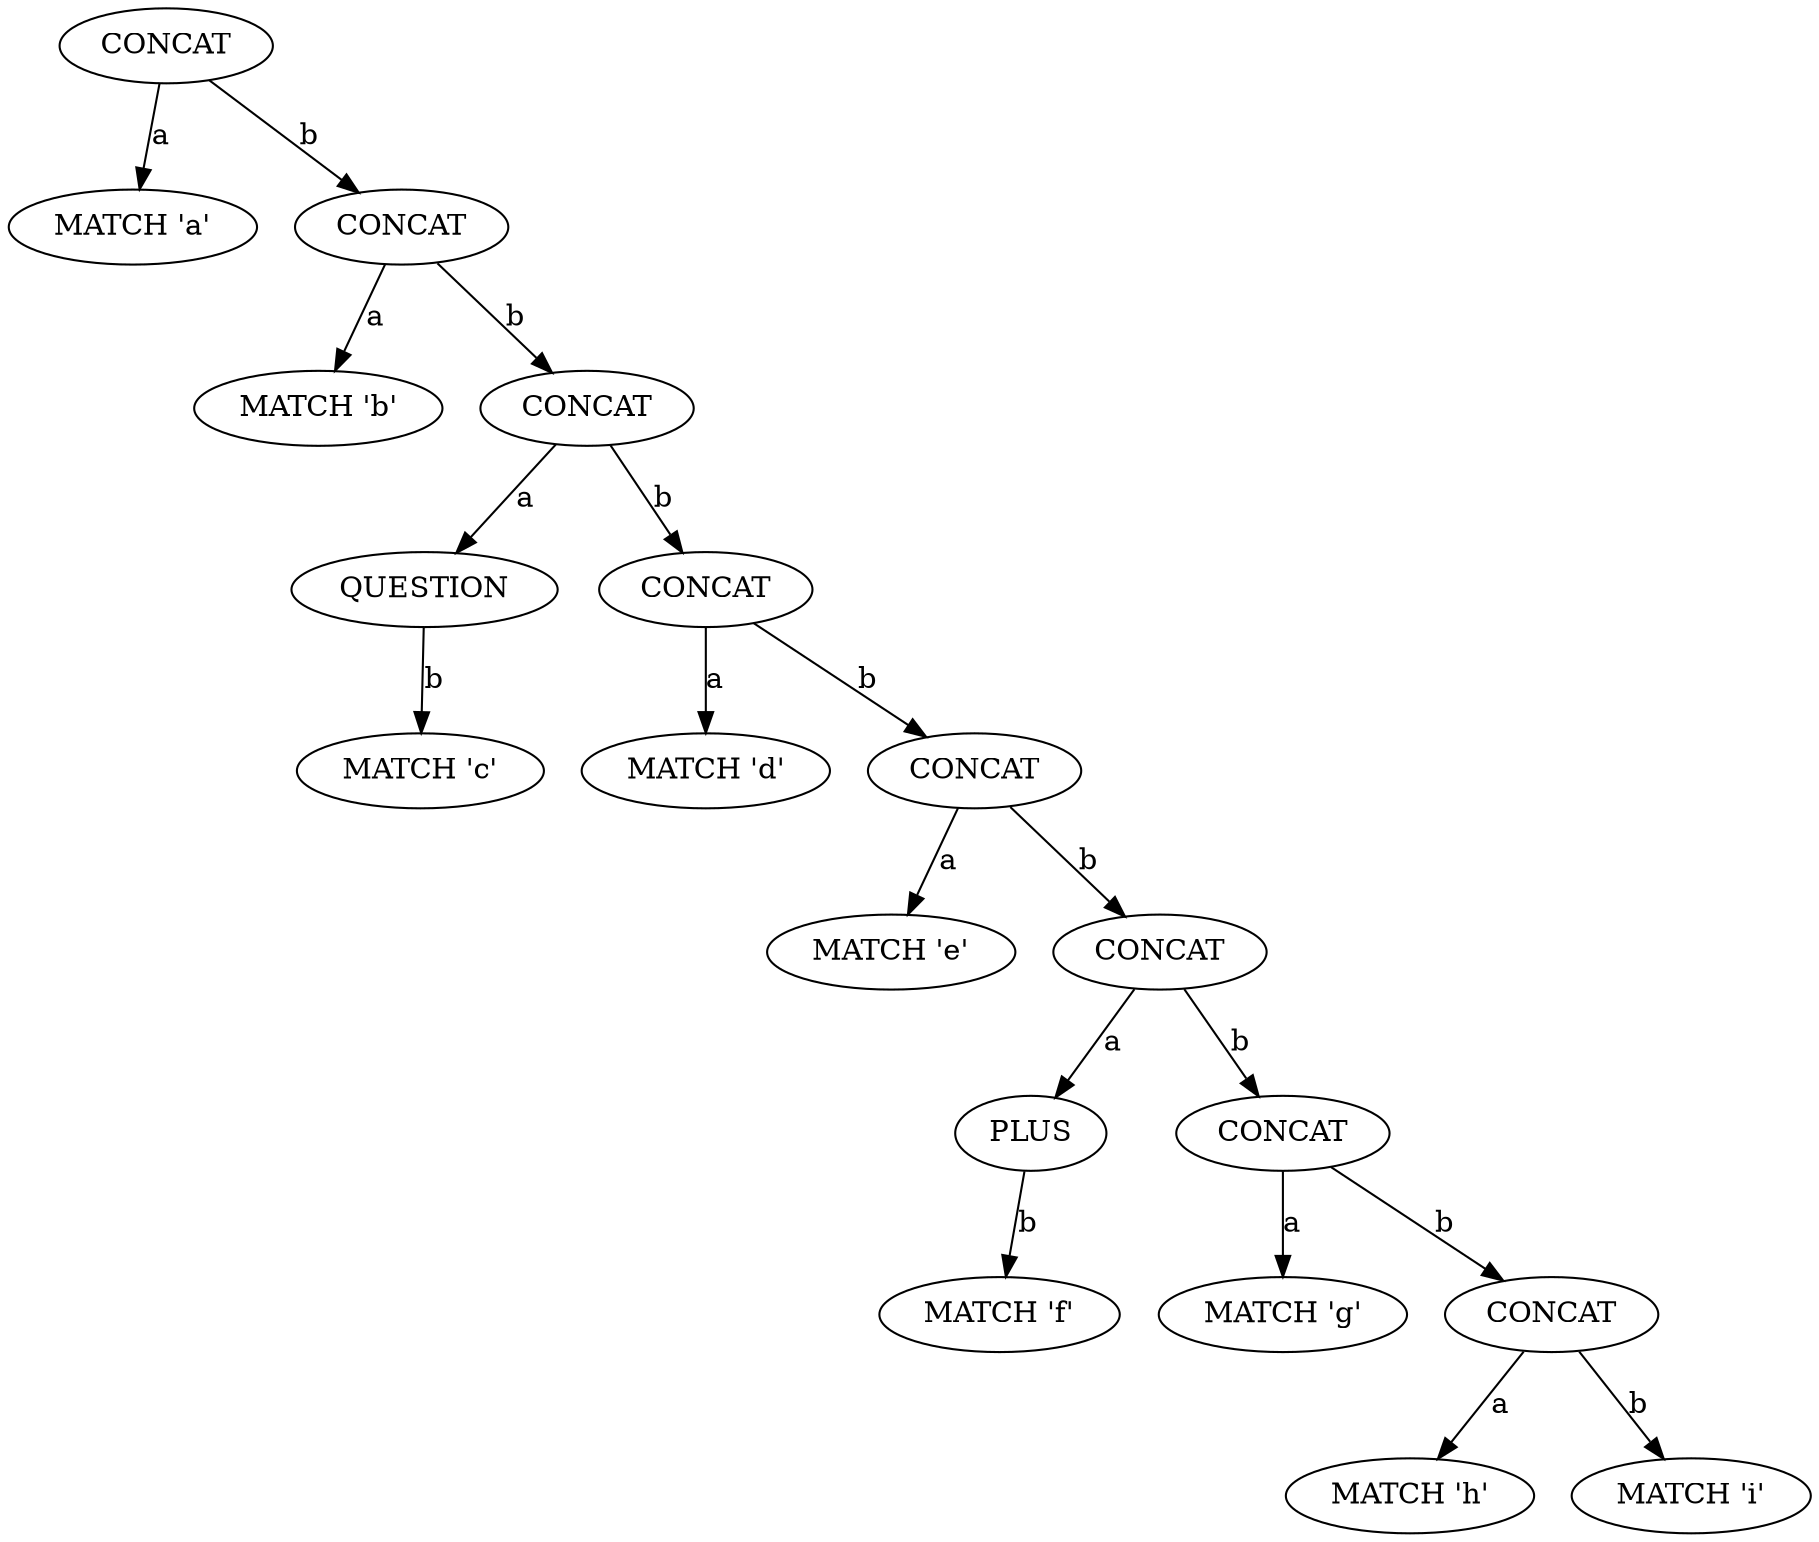 digraph tree {
    n0xb59d8c245320 [label="CONCAT"];
    n0xb59d8c245320 -> n0xb59d8c2452c0 [label="a"];
    n0xb59d8c2452c0 [label="MATCH 'a'"];
    n0xb59d8c245320 -> n0xb59d8c245380 [label="b"];
    n0xb59d8c245380 [label="CONCAT"];
    n0xb59d8c245380 -> n0xb59d8c2452f0 [label="a"];
    n0xb59d8c2452f0 [label="MATCH 'b'"];
    n0xb59d8c245380 -> n0xb59d8c245410 [label="b"];
    n0xb59d8c245410 [label="CONCAT"];
    n0xb59d8c245410 -> n0xb59d8c2453b0 [label="a"];
    n0xb59d8c2453b0 [label="QUESTION"];
    n0xb59d8c2453b0 -> n0xb59d8c245350 [label="b"];
    n0xb59d8c245350 [label="MATCH 'c'"];
    n0xb59d8c245410 -> n0xb59d8c245470 [label="b"];
    n0xb59d8c245470 [label="CONCAT"];
    n0xb59d8c245470 -> n0xb59d8c2453e0 [label="a"];
    n0xb59d8c2453e0 [label="MATCH 'd'"];
    n0xb59d8c245470 -> n0xb59d8c2454d0 [label="b"];
    n0xb59d8c2454d0 [label="CONCAT"];
    n0xb59d8c2454d0 -> n0xb59d8c245440 [label="a"];
    n0xb59d8c245440 [label="MATCH 'e'"];
    n0xb59d8c2454d0 -> n0xb59d8c245560 [label="b"];
    n0xb59d8c245560 [label="CONCAT"];
    n0xb59d8c245560 -> n0xb59d8c245500 [label="a"];
    n0xb59d8c245500 [label="PLUS"];
    n0xb59d8c245500 -> n0xb59d8c2454a0 [label="b"];
    n0xb59d8c2454a0 [label="MATCH 'f'"];
    n0xb59d8c245560 -> n0xb59d8c2455c0 [label="b"];
    n0xb59d8c2455c0 [label="CONCAT"];
    n0xb59d8c2455c0 -> n0xb59d8c245530 [label="a"];
    n0xb59d8c245530 [label="MATCH 'g'"];
    n0xb59d8c2455c0 -> n0xb59d8c245620 [label="b"];
    n0xb59d8c245620 [label="CONCAT"];
    n0xb59d8c245620 -> n0xb59d8c245590 [label="a"];
    n0xb59d8c245590 [label="MATCH 'h'"];
    n0xb59d8c245620 -> n0xb59d8c2455f0 [label="b"];
    n0xb59d8c2455f0 [label="MATCH 'i'"];
}
